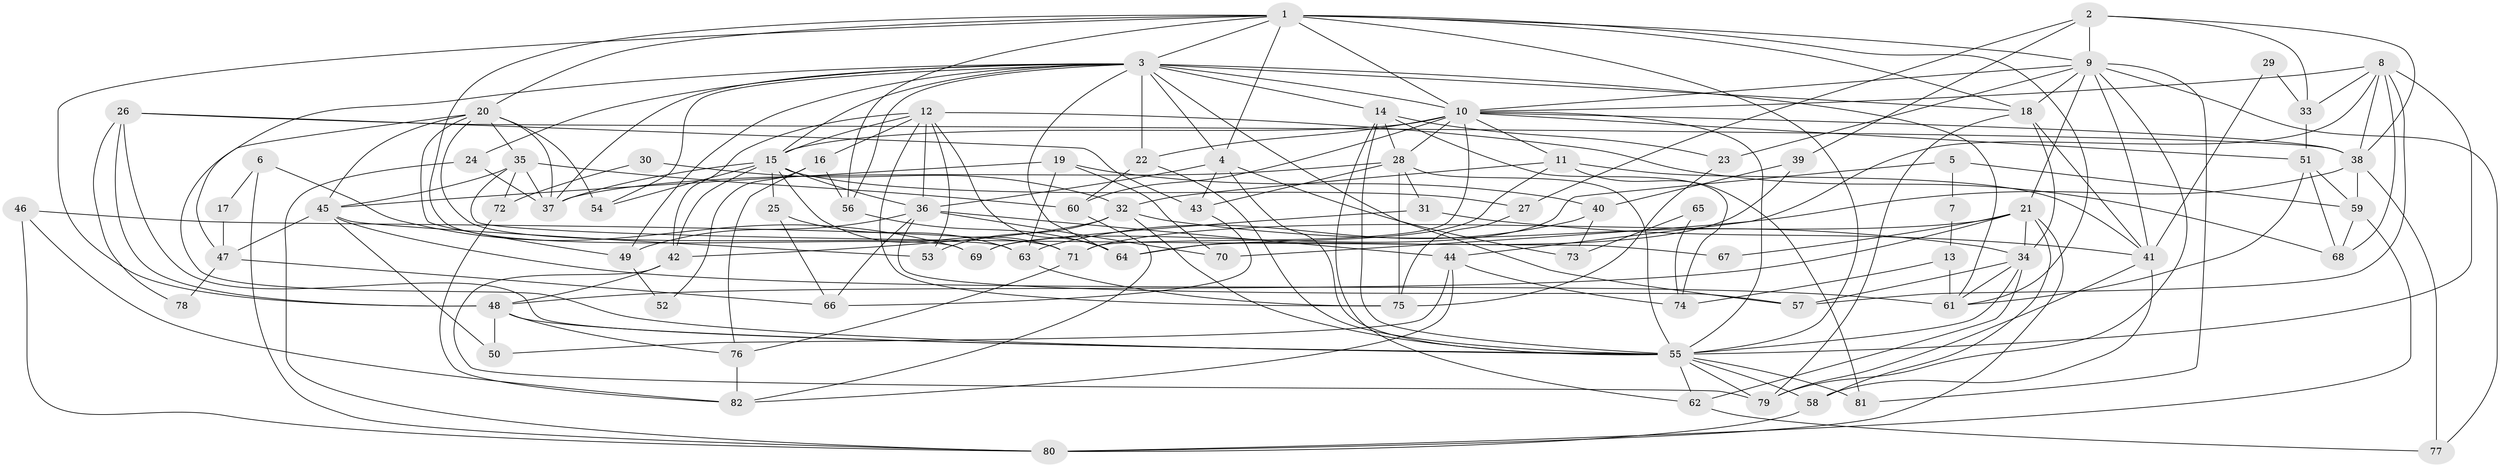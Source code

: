 // original degree distribution, {5: 0.18382352941176472, 4: 0.3014705882352941, 6: 0.11029411764705882, 3: 0.25735294117647056, 2: 0.11764705882352941, 7: 0.029411764705882353}
// Generated by graph-tools (version 1.1) at 2025/50/03/04/25 22:50:55]
// undirected, 82 vertices, 206 edges
graph export_dot {
  node [color=gray90,style=filled];
  1;
  2;
  3;
  4;
  5;
  6;
  7;
  8;
  9;
  10;
  11;
  12;
  13;
  14;
  15;
  16;
  17;
  18;
  19;
  20;
  21;
  22;
  23;
  24;
  25;
  26;
  27;
  28;
  29;
  30;
  31;
  32;
  33;
  34;
  35;
  36;
  37;
  38;
  39;
  40;
  41;
  42;
  43;
  44;
  45;
  46;
  47;
  48;
  49;
  50;
  51;
  52;
  53;
  54;
  55;
  56;
  57;
  58;
  59;
  60;
  61;
  62;
  63;
  64;
  65;
  66;
  67;
  68;
  69;
  70;
  71;
  72;
  73;
  74;
  75;
  76;
  77;
  78;
  79;
  80;
  81;
  82;
  1 -- 3 [weight=1.0];
  1 -- 4 [weight=1.0];
  1 -- 9 [weight=1.0];
  1 -- 10 [weight=1.0];
  1 -- 18 [weight=2.0];
  1 -- 20 [weight=1.0];
  1 -- 48 [weight=1.0];
  1 -- 55 [weight=1.0];
  1 -- 56 [weight=1.0];
  1 -- 61 [weight=1.0];
  1 -- 69 [weight=1.0];
  2 -- 9 [weight=1.0];
  2 -- 27 [weight=1.0];
  2 -- 33 [weight=1.0];
  2 -- 38 [weight=1.0];
  2 -- 39 [weight=1.0];
  3 -- 4 [weight=1.0];
  3 -- 10 [weight=1.0];
  3 -- 14 [weight=1.0];
  3 -- 15 [weight=1.0];
  3 -- 18 [weight=1.0];
  3 -- 22 [weight=2.0];
  3 -- 24 [weight=1.0];
  3 -- 37 [weight=1.0];
  3 -- 47 [weight=1.0];
  3 -- 49 [weight=1.0];
  3 -- 54 [weight=1.0];
  3 -- 56 [weight=1.0];
  3 -- 57 [weight=1.0];
  3 -- 61 [weight=1.0];
  3 -- 64 [weight=1.0];
  4 -- 36 [weight=1.0];
  4 -- 43 [weight=1.0];
  4 -- 55 [weight=1.0];
  4 -- 73 [weight=1.0];
  5 -- 7 [weight=1.0];
  5 -- 59 [weight=1.0];
  5 -- 69 [weight=1.0];
  6 -- 17 [weight=1.0];
  6 -- 69 [weight=1.0];
  6 -- 80 [weight=1.0];
  7 -- 13 [weight=1.0];
  8 -- 10 [weight=1.0];
  8 -- 33 [weight=1.0];
  8 -- 38 [weight=1.0];
  8 -- 44 [weight=1.0];
  8 -- 55 [weight=1.0];
  8 -- 57 [weight=2.0];
  8 -- 68 [weight=1.0];
  9 -- 10 [weight=1.0];
  9 -- 18 [weight=1.0];
  9 -- 21 [weight=1.0];
  9 -- 23 [weight=1.0];
  9 -- 41 [weight=1.0];
  9 -- 77 [weight=1.0];
  9 -- 79 [weight=1.0];
  9 -- 81 [weight=1.0];
  10 -- 11 [weight=1.0];
  10 -- 15 [weight=1.0];
  10 -- 22 [weight=1.0];
  10 -- 28 [weight=1.0];
  10 -- 38 [weight=1.0];
  10 -- 51 [weight=1.0];
  10 -- 55 [weight=1.0];
  10 -- 60 [weight=1.0];
  10 -- 71 [weight=1.0];
  11 -- 32 [weight=1.0];
  11 -- 41 [weight=1.0];
  11 -- 64 [weight=1.0];
  11 -- 81 [weight=2.0];
  12 -- 15 [weight=1.0];
  12 -- 16 [weight=1.0];
  12 -- 36 [weight=1.0];
  12 -- 42 [weight=1.0];
  12 -- 53 [weight=1.0];
  12 -- 64 [weight=1.0];
  12 -- 68 [weight=1.0];
  12 -- 75 [weight=1.0];
  13 -- 61 [weight=1.0];
  13 -- 74 [weight=1.0];
  14 -- 23 [weight=1.0];
  14 -- 28 [weight=1.0];
  14 -- 55 [weight=1.0];
  14 -- 62 [weight=1.0];
  14 -- 74 [weight=1.0];
  15 -- 25 [weight=1.0];
  15 -- 27 [weight=1.0];
  15 -- 36 [weight=1.0];
  15 -- 37 [weight=2.0];
  15 -- 42 [weight=1.0];
  15 -- 54 [weight=1.0];
  15 -- 71 [weight=1.0];
  16 -- 52 [weight=1.0];
  16 -- 56 [weight=1.0];
  16 -- 76 [weight=1.0];
  17 -- 47 [weight=1.0];
  18 -- 34 [weight=1.0];
  18 -- 41 [weight=1.0];
  18 -- 79 [weight=1.0];
  19 -- 40 [weight=1.0];
  19 -- 45 [weight=1.0];
  19 -- 63 [weight=1.0];
  19 -- 70 [weight=1.0];
  20 -- 35 [weight=1.0];
  20 -- 37 [weight=1.0];
  20 -- 45 [weight=1.0];
  20 -- 49 [weight=1.0];
  20 -- 54 [weight=1.0];
  20 -- 55 [weight=1.0];
  20 -- 63 [weight=1.0];
  21 -- 34 [weight=1.0];
  21 -- 48 [weight=1.0];
  21 -- 58 [weight=1.0];
  21 -- 67 [weight=1.0];
  21 -- 71 [weight=1.0];
  21 -- 80 [weight=1.0];
  22 -- 55 [weight=1.0];
  22 -- 60 [weight=1.0];
  23 -- 75 [weight=1.0];
  24 -- 37 [weight=1.0];
  24 -- 80 [weight=1.0];
  25 -- 63 [weight=1.0];
  25 -- 66 [weight=1.0];
  26 -- 38 [weight=1.0];
  26 -- 43 [weight=1.0];
  26 -- 48 [weight=1.0];
  26 -- 55 [weight=1.0];
  26 -- 78 [weight=1.0];
  27 -- 75 [weight=1.0];
  28 -- 31 [weight=1.0];
  28 -- 37 [weight=2.0];
  28 -- 43 [weight=1.0];
  28 -- 55 [weight=1.0];
  28 -- 75 [weight=1.0];
  29 -- 33 [weight=1.0];
  29 -- 41 [weight=1.0];
  30 -- 32 [weight=1.0];
  30 -- 72 [weight=1.0];
  31 -- 41 [weight=1.0];
  31 -- 69 [weight=1.0];
  32 -- 34 [weight=2.0];
  32 -- 42 [weight=1.0];
  32 -- 53 [weight=1.0];
  32 -- 55 [weight=1.0];
  33 -- 51 [weight=1.0];
  34 -- 55 [weight=1.0];
  34 -- 57 [weight=1.0];
  34 -- 61 [weight=1.0];
  34 -- 62 [weight=1.0];
  35 -- 37 [weight=1.0];
  35 -- 45 [weight=1.0];
  35 -- 60 [weight=1.0];
  35 -- 67 [weight=1.0];
  35 -- 72 [weight=1.0];
  36 -- 44 [weight=1.0];
  36 -- 49 [weight=1.0];
  36 -- 57 [weight=2.0];
  36 -- 66 [weight=1.0];
  36 -- 70 [weight=1.0];
  38 -- 59 [weight=2.0];
  38 -- 70 [weight=1.0];
  38 -- 77 [weight=1.0];
  39 -- 40 [weight=1.0];
  39 -- 64 [weight=1.0];
  40 -- 63 [weight=1.0];
  40 -- 73 [weight=1.0];
  41 -- 58 [weight=1.0];
  41 -- 79 [weight=1.0];
  42 -- 48 [weight=1.0];
  42 -- 79 [weight=1.0];
  43 -- 66 [weight=1.0];
  44 -- 50 [weight=1.0];
  44 -- 74 [weight=1.0];
  44 -- 82 [weight=1.0];
  45 -- 47 [weight=1.0];
  45 -- 50 [weight=1.0];
  45 -- 53 [weight=2.0];
  45 -- 61 [weight=1.0];
  46 -- 71 [weight=1.0];
  46 -- 80 [weight=1.0];
  46 -- 82 [weight=1.0];
  47 -- 66 [weight=1.0];
  47 -- 78 [weight=1.0];
  48 -- 50 [weight=1.0];
  48 -- 55 [weight=1.0];
  48 -- 76 [weight=1.0];
  49 -- 52 [weight=1.0];
  51 -- 59 [weight=1.0];
  51 -- 61 [weight=1.0];
  51 -- 68 [weight=1.0];
  55 -- 58 [weight=1.0];
  55 -- 62 [weight=1.0];
  55 -- 79 [weight=1.0];
  55 -- 81 [weight=1.0];
  56 -- 64 [weight=1.0];
  58 -- 80 [weight=1.0];
  59 -- 68 [weight=1.0];
  59 -- 80 [weight=1.0];
  60 -- 82 [weight=1.0];
  62 -- 77 [weight=1.0];
  63 -- 75 [weight=1.0];
  65 -- 73 [weight=1.0];
  65 -- 74 [weight=1.0];
  71 -- 76 [weight=1.0];
  72 -- 82 [weight=1.0];
  76 -- 82 [weight=1.0];
}
